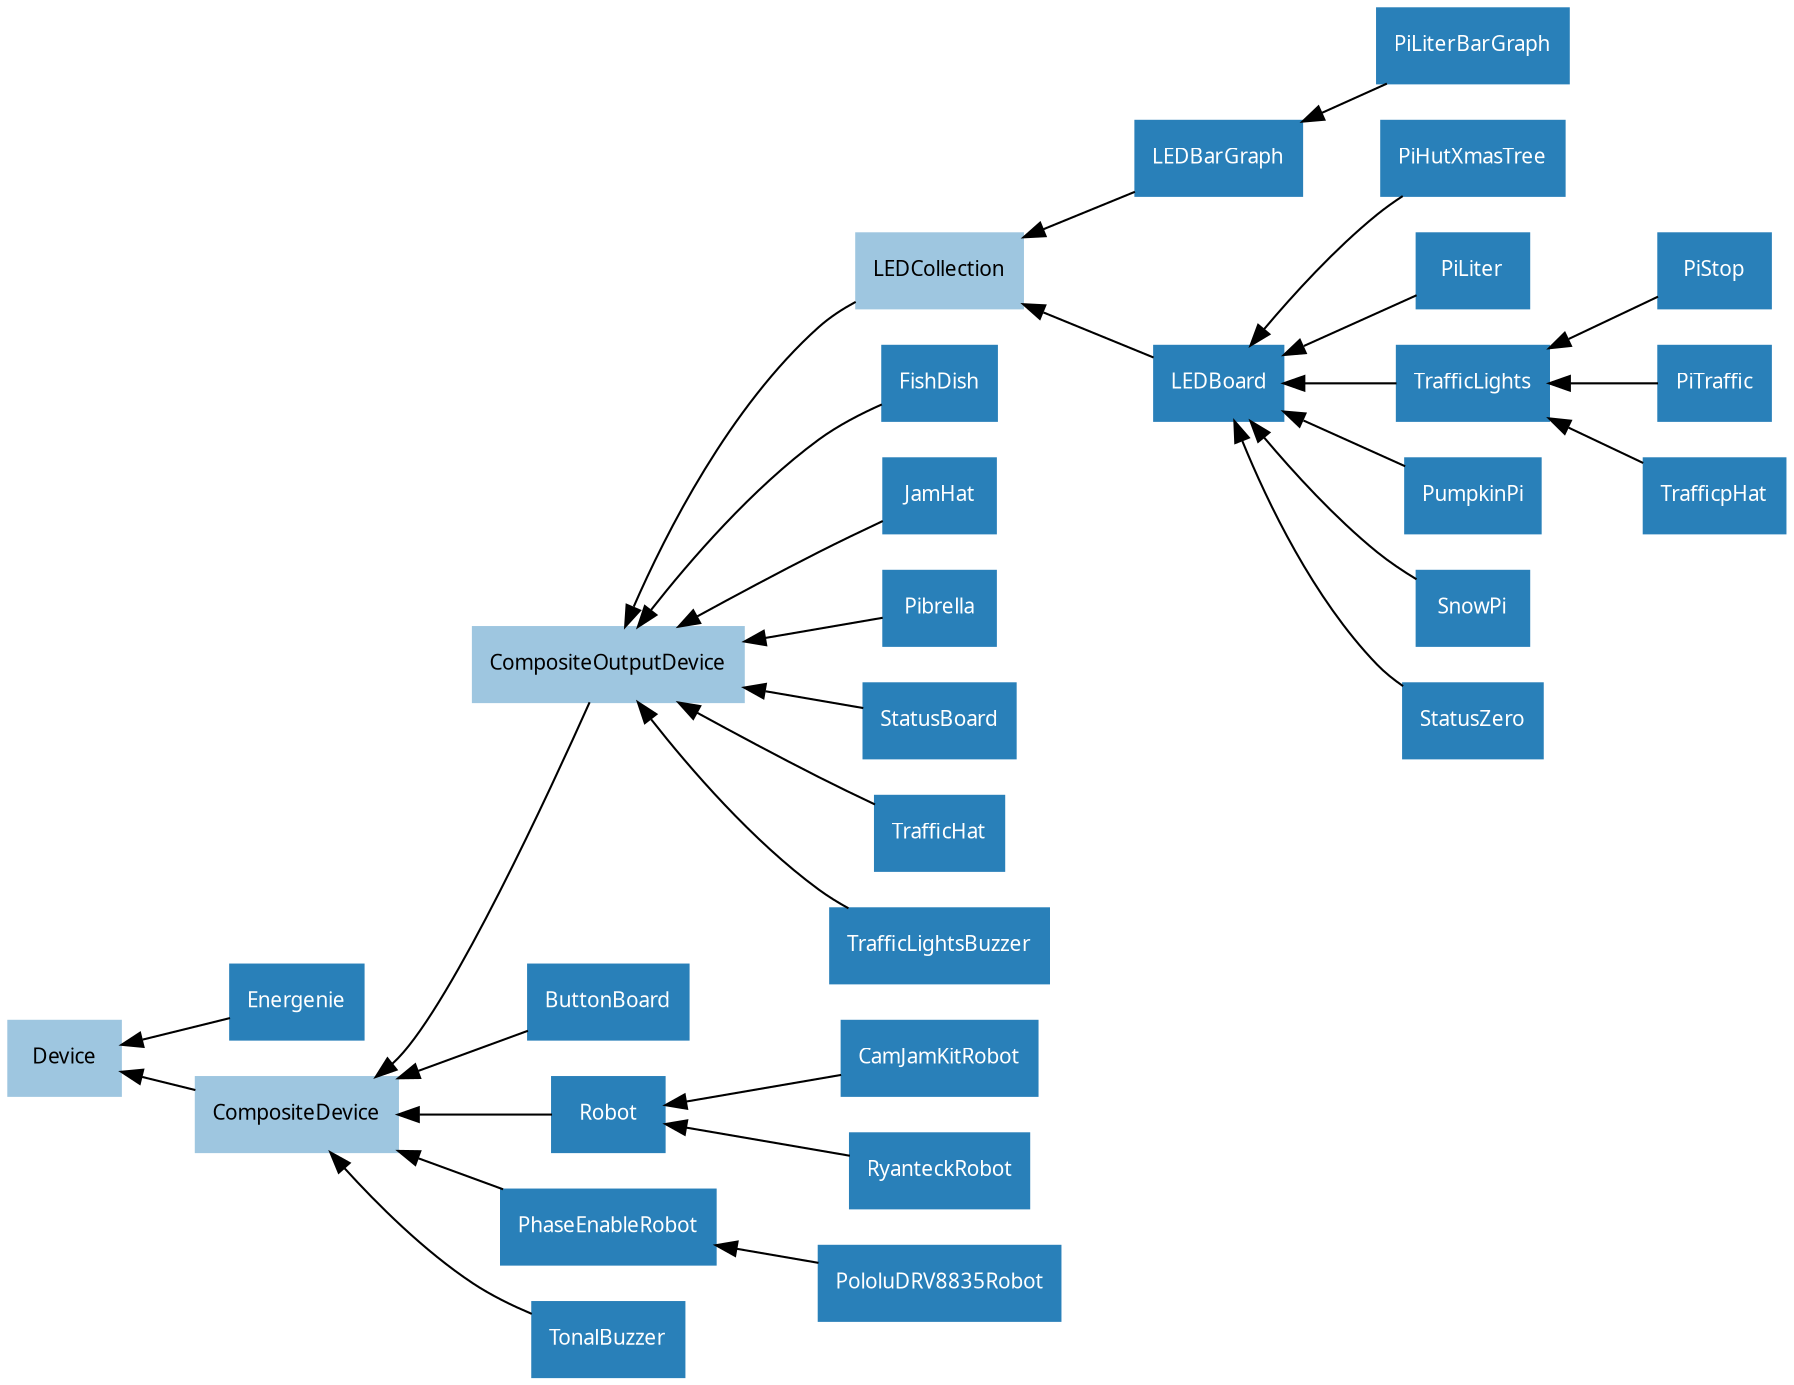 digraph classes {
    graph [rankdir=RL];
    node [shape=rect, style=filled, fontname=Sans, fontsize=10];
    edge [];

    /* Mixin classes */
    node [color="#c69ee0", fontcolor="#000000"]

    

    /* Abstract classes */
    node [color="#9ec6e0", fontcolor="#000000"]

    CompositeDevice;
    CompositeOutputDevice;
    Device;
    LEDCollection;

    /* Concrete classes */
    node [color="#2980b9", fontcolor="#ffffff"];

    ButtonBoard->CompositeDevice;
    CamJamKitRobot->Robot;
    CompositeDevice->Device;
    CompositeOutputDevice->CompositeDevice;
    Energenie->Device;
    FishDish->CompositeOutputDevice;
    JamHat->CompositeOutputDevice;
    LEDBarGraph->LEDCollection;
    LEDBoard->LEDCollection;
    LEDCollection->CompositeOutputDevice;
    PhaseEnableRobot->CompositeDevice;
    PiHutXmasTree->LEDBoard;
    PiLiter->LEDBoard;
    PiLiterBarGraph->LEDBarGraph;
    PiStop->TrafficLights;
    PiTraffic->TrafficLights;
    Pibrella->CompositeOutputDevice;
    PololuDRV8835Robot->PhaseEnableRobot;
    PumpkinPi->LEDBoard;
    Robot->CompositeDevice;
    RyanteckRobot->Robot;
    SnowPi->LEDBoard;
    StatusBoard->CompositeOutputDevice;
    StatusZero->LEDBoard;
    TonalBuzzer->CompositeDevice;
    TrafficHat->CompositeOutputDevice;
    TrafficLights->LEDBoard;
    TrafficLightsBuzzer->CompositeOutputDevice;
    TrafficpHat->TrafficLights;
}
